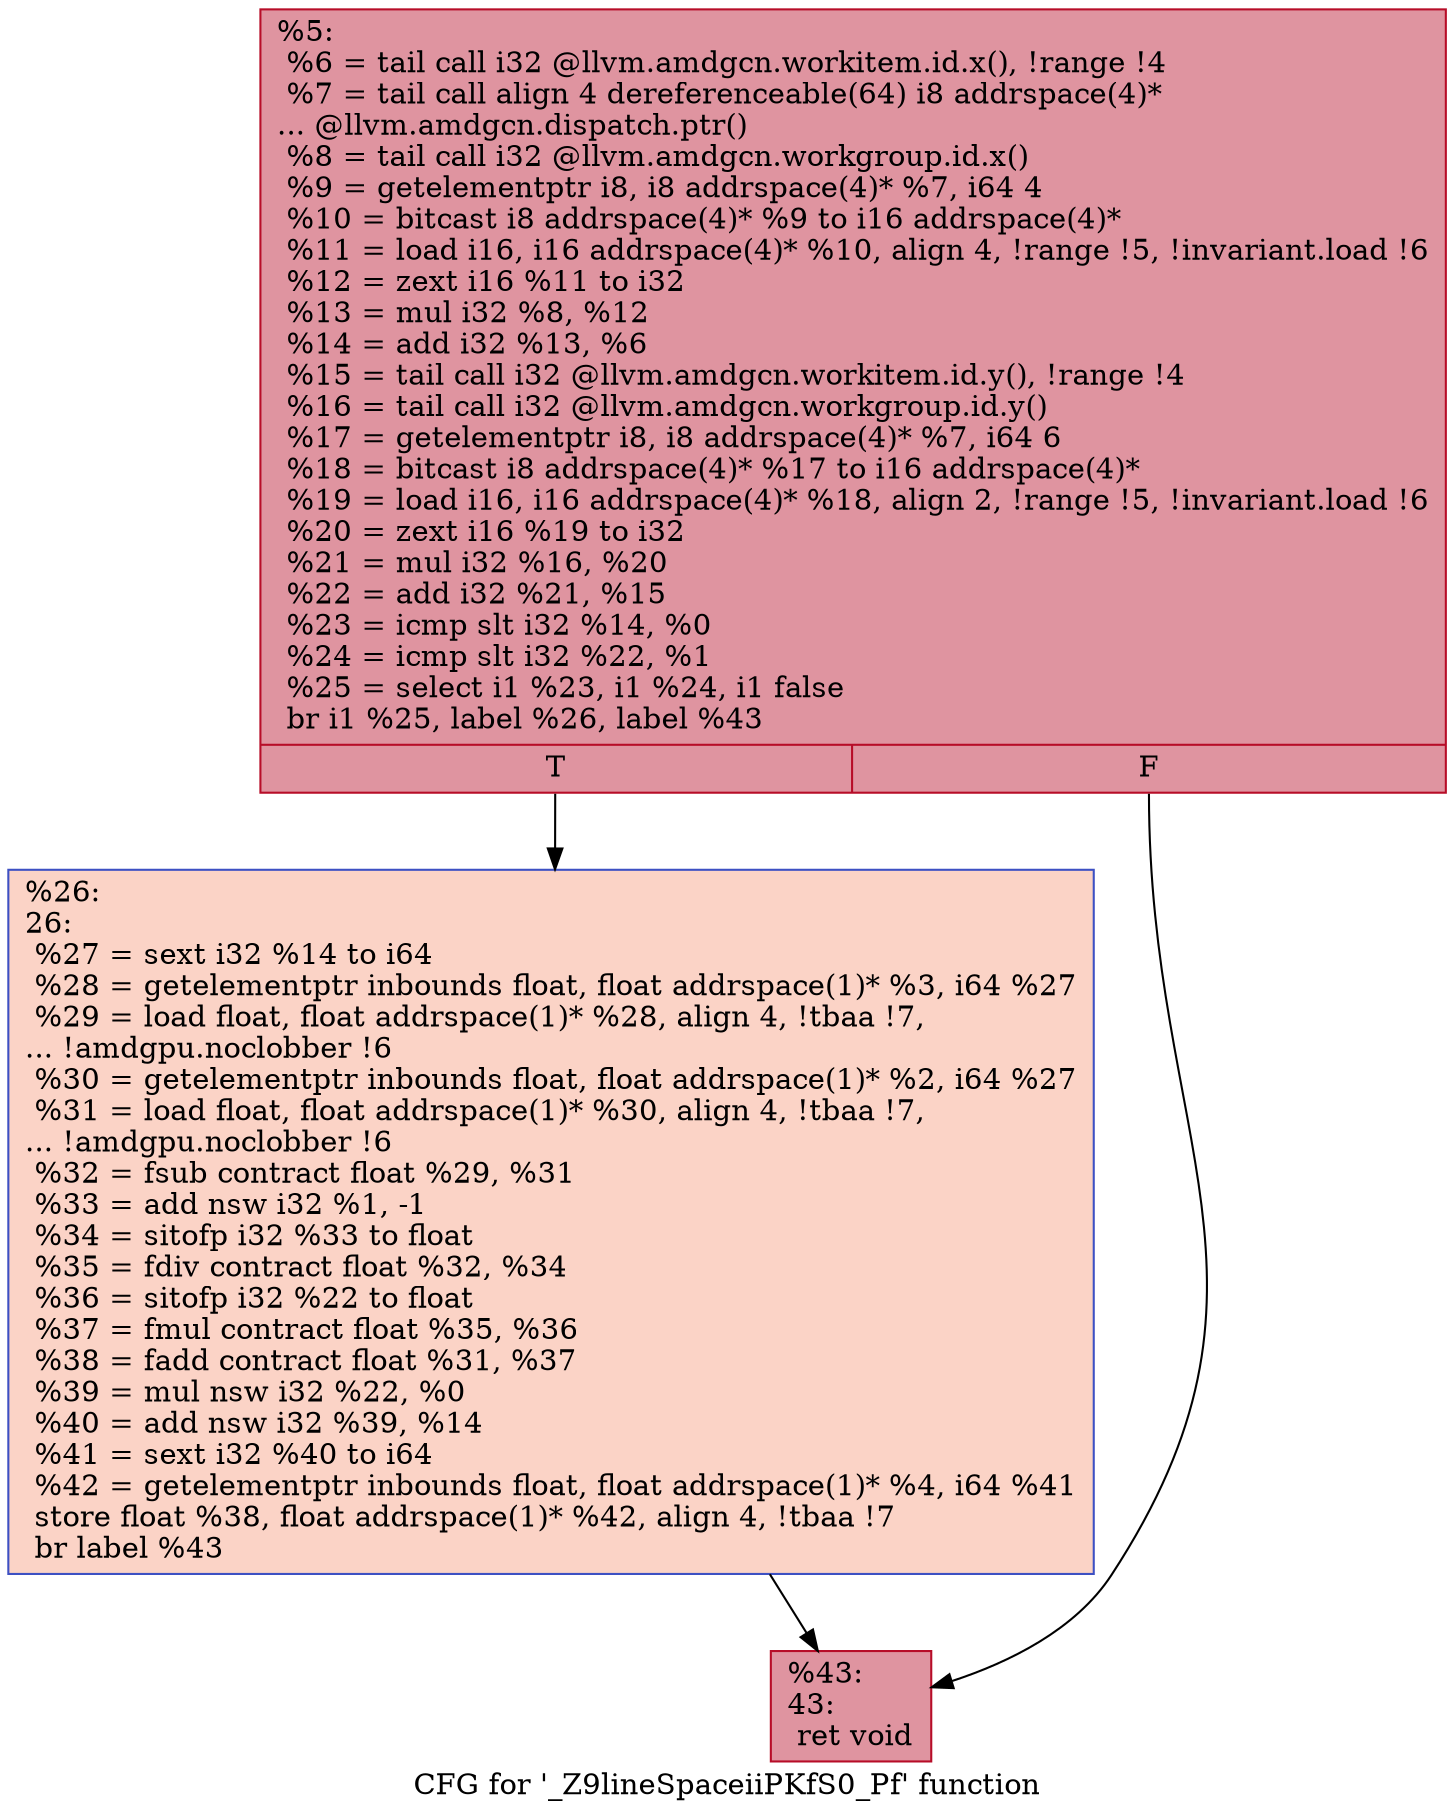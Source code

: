digraph "CFG for '_Z9lineSpaceiiPKfS0_Pf' function" {
	label="CFG for '_Z9lineSpaceiiPKfS0_Pf' function";

	Node0x5402560 [shape=record,color="#b70d28ff", style=filled, fillcolor="#b70d2870",label="{%5:\l  %6 = tail call i32 @llvm.amdgcn.workitem.id.x(), !range !4\l  %7 = tail call align 4 dereferenceable(64) i8 addrspace(4)*\l... @llvm.amdgcn.dispatch.ptr()\l  %8 = tail call i32 @llvm.amdgcn.workgroup.id.x()\l  %9 = getelementptr i8, i8 addrspace(4)* %7, i64 4\l  %10 = bitcast i8 addrspace(4)* %9 to i16 addrspace(4)*\l  %11 = load i16, i16 addrspace(4)* %10, align 4, !range !5, !invariant.load !6\l  %12 = zext i16 %11 to i32\l  %13 = mul i32 %8, %12\l  %14 = add i32 %13, %6\l  %15 = tail call i32 @llvm.amdgcn.workitem.id.y(), !range !4\l  %16 = tail call i32 @llvm.amdgcn.workgroup.id.y()\l  %17 = getelementptr i8, i8 addrspace(4)* %7, i64 6\l  %18 = bitcast i8 addrspace(4)* %17 to i16 addrspace(4)*\l  %19 = load i16, i16 addrspace(4)* %18, align 2, !range !5, !invariant.load !6\l  %20 = zext i16 %19 to i32\l  %21 = mul i32 %16, %20\l  %22 = add i32 %21, %15\l  %23 = icmp slt i32 %14, %0\l  %24 = icmp slt i32 %22, %1\l  %25 = select i1 %23, i1 %24, i1 false\l  br i1 %25, label %26, label %43\l|{<s0>T|<s1>F}}"];
	Node0x5402560:s0 -> Node0x5405fe0;
	Node0x5402560:s1 -> Node0x5406070;
	Node0x5405fe0 [shape=record,color="#3d50c3ff", style=filled, fillcolor="#f59c7d70",label="{%26:\l26:                                               \l  %27 = sext i32 %14 to i64\l  %28 = getelementptr inbounds float, float addrspace(1)* %3, i64 %27\l  %29 = load float, float addrspace(1)* %28, align 4, !tbaa !7,\l... !amdgpu.noclobber !6\l  %30 = getelementptr inbounds float, float addrspace(1)* %2, i64 %27\l  %31 = load float, float addrspace(1)* %30, align 4, !tbaa !7,\l... !amdgpu.noclobber !6\l  %32 = fsub contract float %29, %31\l  %33 = add nsw i32 %1, -1\l  %34 = sitofp i32 %33 to float\l  %35 = fdiv contract float %32, %34\l  %36 = sitofp i32 %22 to float\l  %37 = fmul contract float %35, %36\l  %38 = fadd contract float %31, %37\l  %39 = mul nsw i32 %22, %0\l  %40 = add nsw i32 %39, %14\l  %41 = sext i32 %40 to i64\l  %42 = getelementptr inbounds float, float addrspace(1)* %4, i64 %41\l  store float %38, float addrspace(1)* %42, align 4, !tbaa !7\l  br label %43\l}"];
	Node0x5405fe0 -> Node0x5406070;
	Node0x5406070 [shape=record,color="#b70d28ff", style=filled, fillcolor="#b70d2870",label="{%43:\l43:                                               \l  ret void\l}"];
}
